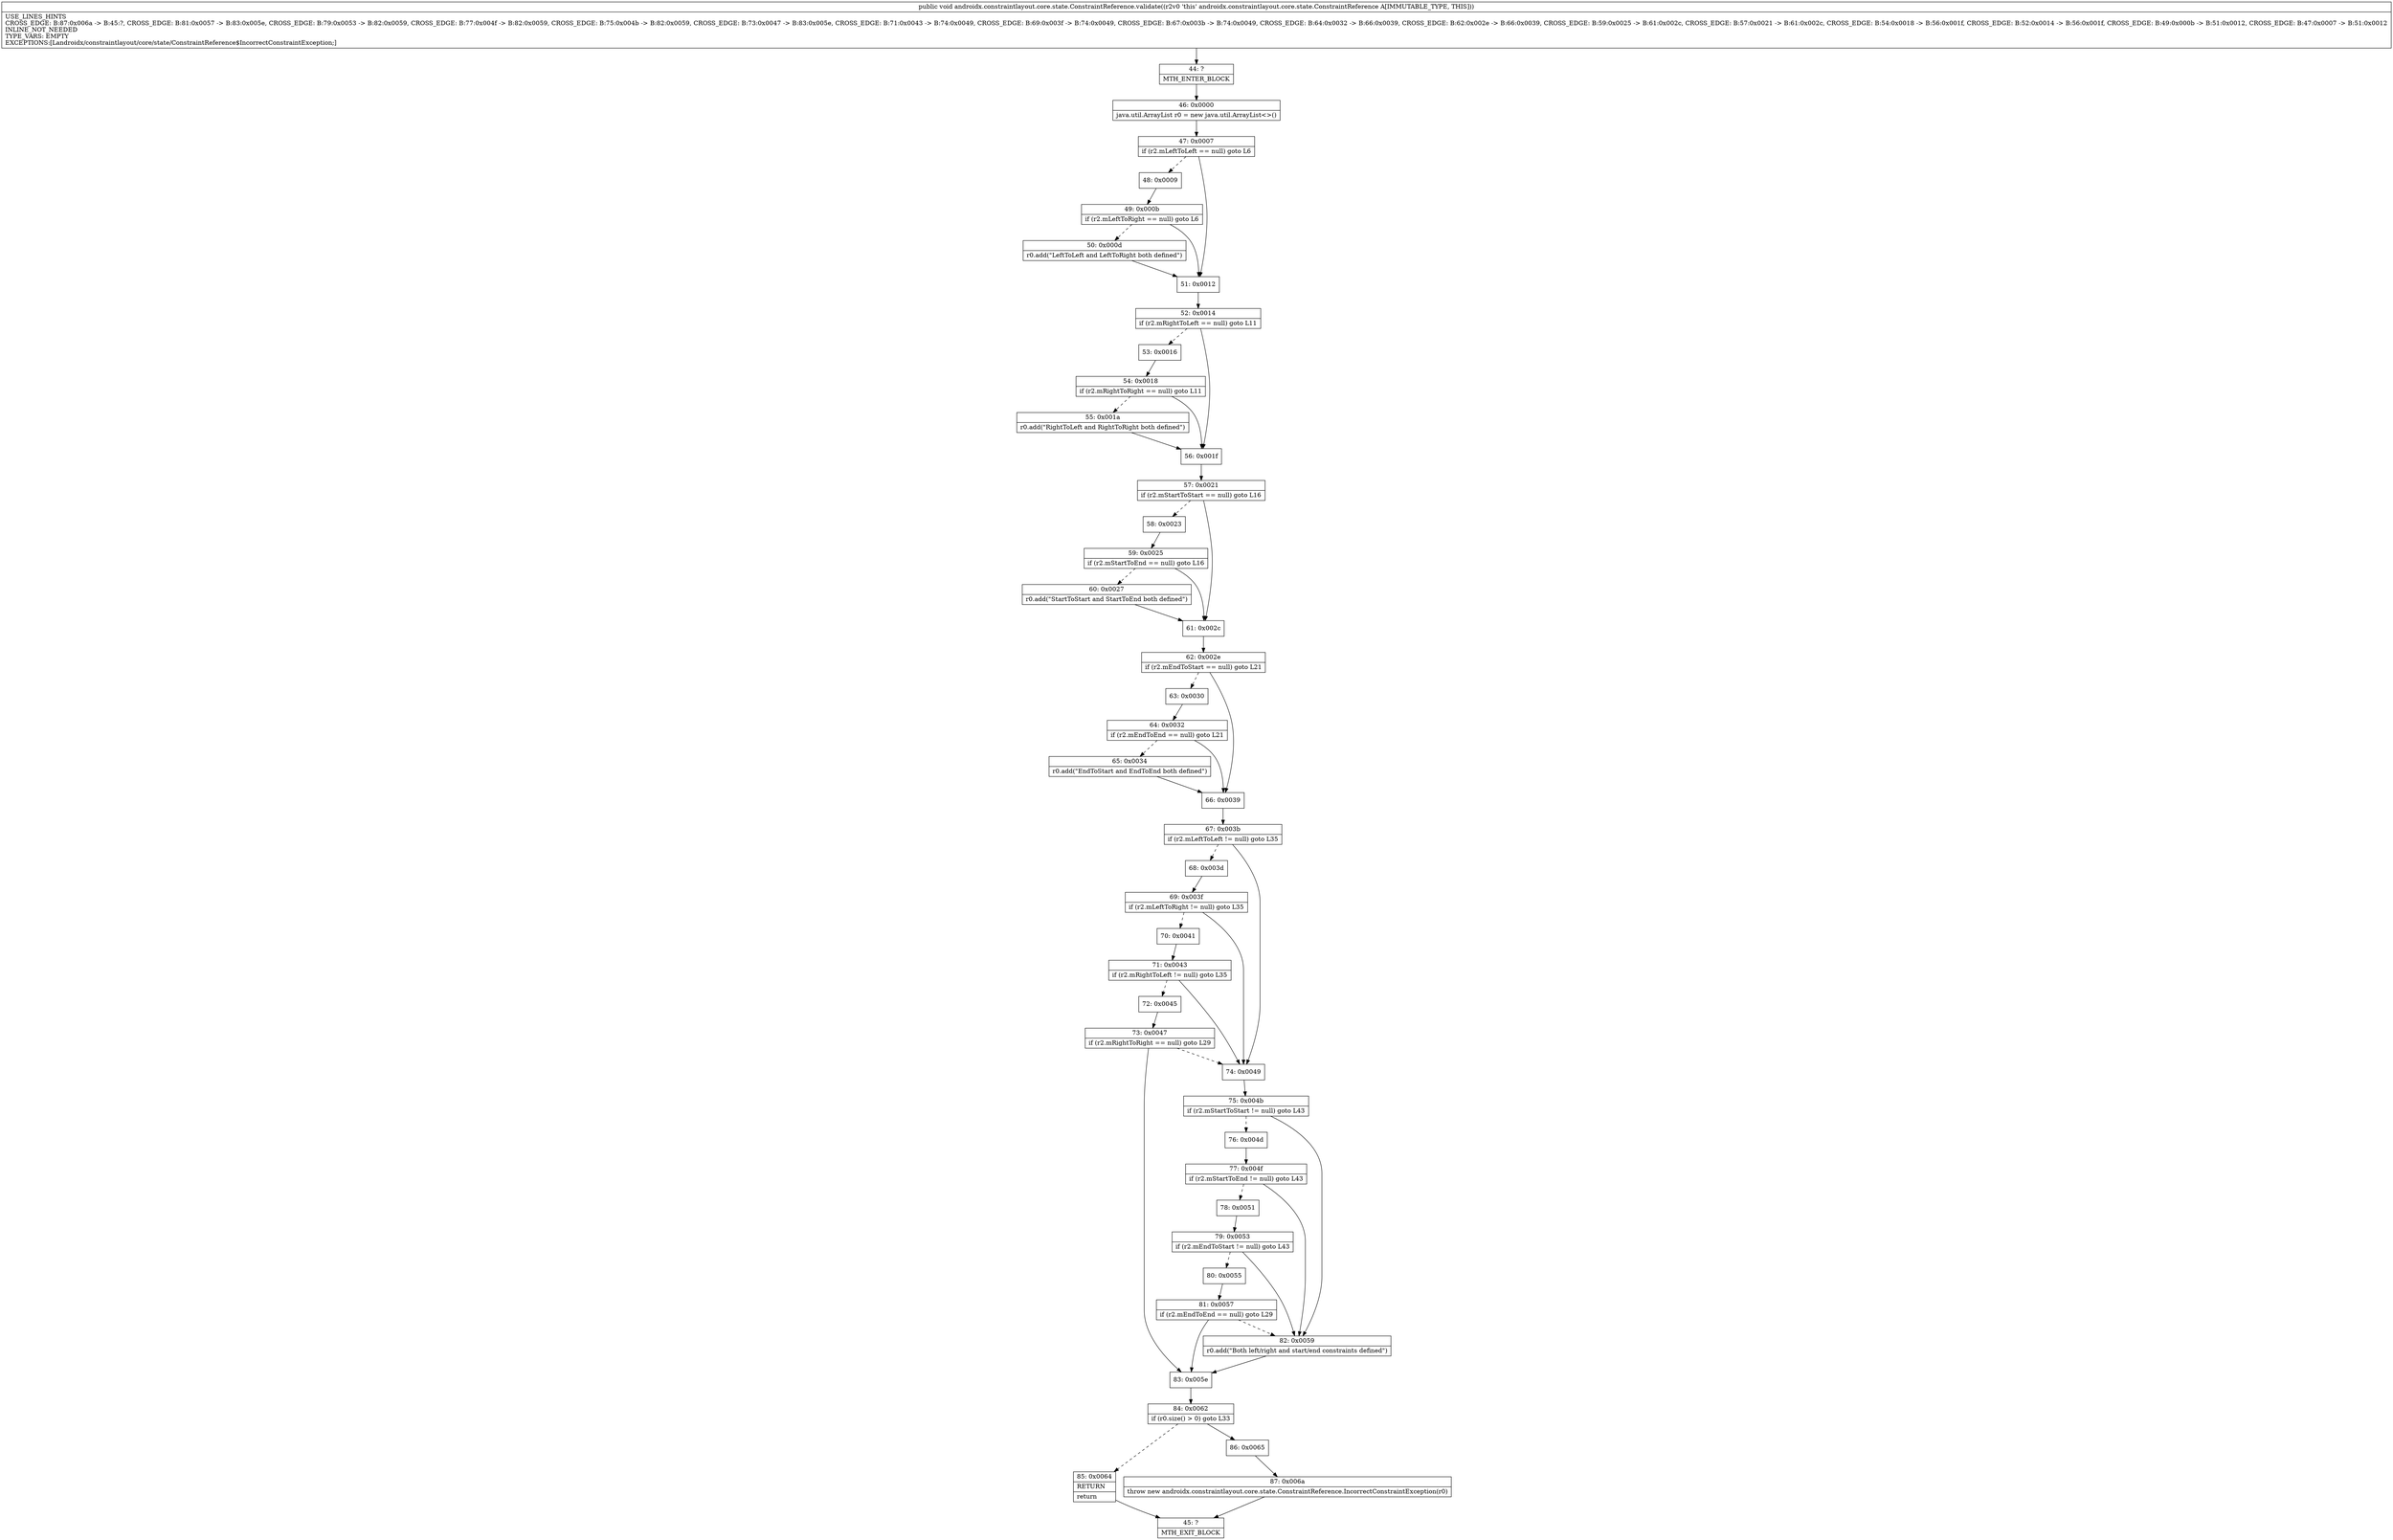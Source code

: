 digraph "CFG forandroidx.constraintlayout.core.state.ConstraintReference.validate()V" {
Node_44 [shape=record,label="{44\:\ ?|MTH_ENTER_BLOCK\l}"];
Node_46 [shape=record,label="{46\:\ 0x0000|java.util.ArrayList r0 = new java.util.ArrayList\<\>()\l}"];
Node_47 [shape=record,label="{47\:\ 0x0007|if (r2.mLeftToLeft == null) goto L6\l}"];
Node_48 [shape=record,label="{48\:\ 0x0009}"];
Node_49 [shape=record,label="{49\:\ 0x000b|if (r2.mLeftToRight == null) goto L6\l}"];
Node_50 [shape=record,label="{50\:\ 0x000d|r0.add(\"LeftToLeft and LeftToRight both defined\")\l}"];
Node_51 [shape=record,label="{51\:\ 0x0012}"];
Node_52 [shape=record,label="{52\:\ 0x0014|if (r2.mRightToLeft == null) goto L11\l}"];
Node_53 [shape=record,label="{53\:\ 0x0016}"];
Node_54 [shape=record,label="{54\:\ 0x0018|if (r2.mRightToRight == null) goto L11\l}"];
Node_55 [shape=record,label="{55\:\ 0x001a|r0.add(\"RightToLeft and RightToRight both defined\")\l}"];
Node_56 [shape=record,label="{56\:\ 0x001f}"];
Node_57 [shape=record,label="{57\:\ 0x0021|if (r2.mStartToStart == null) goto L16\l}"];
Node_58 [shape=record,label="{58\:\ 0x0023}"];
Node_59 [shape=record,label="{59\:\ 0x0025|if (r2.mStartToEnd == null) goto L16\l}"];
Node_60 [shape=record,label="{60\:\ 0x0027|r0.add(\"StartToStart and StartToEnd both defined\")\l}"];
Node_61 [shape=record,label="{61\:\ 0x002c}"];
Node_62 [shape=record,label="{62\:\ 0x002e|if (r2.mEndToStart == null) goto L21\l}"];
Node_63 [shape=record,label="{63\:\ 0x0030}"];
Node_64 [shape=record,label="{64\:\ 0x0032|if (r2.mEndToEnd == null) goto L21\l}"];
Node_65 [shape=record,label="{65\:\ 0x0034|r0.add(\"EndToStart and EndToEnd both defined\")\l}"];
Node_66 [shape=record,label="{66\:\ 0x0039}"];
Node_67 [shape=record,label="{67\:\ 0x003b|if (r2.mLeftToLeft != null) goto L35\l}"];
Node_68 [shape=record,label="{68\:\ 0x003d}"];
Node_69 [shape=record,label="{69\:\ 0x003f|if (r2.mLeftToRight != null) goto L35\l}"];
Node_70 [shape=record,label="{70\:\ 0x0041}"];
Node_71 [shape=record,label="{71\:\ 0x0043|if (r2.mRightToLeft != null) goto L35\l}"];
Node_72 [shape=record,label="{72\:\ 0x0045}"];
Node_73 [shape=record,label="{73\:\ 0x0047|if (r2.mRightToRight == null) goto L29\l}"];
Node_83 [shape=record,label="{83\:\ 0x005e}"];
Node_84 [shape=record,label="{84\:\ 0x0062|if (r0.size() \> 0) goto L33\l}"];
Node_85 [shape=record,label="{85\:\ 0x0064|RETURN\l|return\l}"];
Node_45 [shape=record,label="{45\:\ ?|MTH_EXIT_BLOCK\l}"];
Node_86 [shape=record,label="{86\:\ 0x0065}"];
Node_87 [shape=record,label="{87\:\ 0x006a|throw new androidx.constraintlayout.core.state.ConstraintReference.IncorrectConstraintException(r0)\l}"];
Node_74 [shape=record,label="{74\:\ 0x0049}"];
Node_75 [shape=record,label="{75\:\ 0x004b|if (r2.mStartToStart != null) goto L43\l}"];
Node_76 [shape=record,label="{76\:\ 0x004d}"];
Node_77 [shape=record,label="{77\:\ 0x004f|if (r2.mStartToEnd != null) goto L43\l}"];
Node_78 [shape=record,label="{78\:\ 0x0051}"];
Node_79 [shape=record,label="{79\:\ 0x0053|if (r2.mEndToStart != null) goto L43\l}"];
Node_80 [shape=record,label="{80\:\ 0x0055}"];
Node_81 [shape=record,label="{81\:\ 0x0057|if (r2.mEndToEnd == null) goto L29\l}"];
Node_82 [shape=record,label="{82\:\ 0x0059|r0.add(\"Both left\/right and start\/end constraints defined\")\l}"];
MethodNode[shape=record,label="{public void androidx.constraintlayout.core.state.ConstraintReference.validate((r2v0 'this' androidx.constraintlayout.core.state.ConstraintReference A[IMMUTABLE_TYPE, THIS]))  | USE_LINES_HINTS\lCROSS_EDGE: B:87:0x006a \-\> B:45:?, CROSS_EDGE: B:81:0x0057 \-\> B:83:0x005e, CROSS_EDGE: B:79:0x0053 \-\> B:82:0x0059, CROSS_EDGE: B:77:0x004f \-\> B:82:0x0059, CROSS_EDGE: B:75:0x004b \-\> B:82:0x0059, CROSS_EDGE: B:73:0x0047 \-\> B:83:0x005e, CROSS_EDGE: B:71:0x0043 \-\> B:74:0x0049, CROSS_EDGE: B:69:0x003f \-\> B:74:0x0049, CROSS_EDGE: B:67:0x003b \-\> B:74:0x0049, CROSS_EDGE: B:64:0x0032 \-\> B:66:0x0039, CROSS_EDGE: B:62:0x002e \-\> B:66:0x0039, CROSS_EDGE: B:59:0x0025 \-\> B:61:0x002c, CROSS_EDGE: B:57:0x0021 \-\> B:61:0x002c, CROSS_EDGE: B:54:0x0018 \-\> B:56:0x001f, CROSS_EDGE: B:52:0x0014 \-\> B:56:0x001f, CROSS_EDGE: B:49:0x000b \-\> B:51:0x0012, CROSS_EDGE: B:47:0x0007 \-\> B:51:0x0012\lINLINE_NOT_NEEDED\lTYPE_VARS: EMPTY\lEXCEPTIONS:[Landroidx\/constraintlayout\/core\/state\/ConstraintReference$IncorrectConstraintException;]\l}"];
MethodNode -> Node_44;Node_44 -> Node_46;
Node_46 -> Node_47;
Node_47 -> Node_48[style=dashed];
Node_47 -> Node_51;
Node_48 -> Node_49;
Node_49 -> Node_50[style=dashed];
Node_49 -> Node_51;
Node_50 -> Node_51;
Node_51 -> Node_52;
Node_52 -> Node_53[style=dashed];
Node_52 -> Node_56;
Node_53 -> Node_54;
Node_54 -> Node_55[style=dashed];
Node_54 -> Node_56;
Node_55 -> Node_56;
Node_56 -> Node_57;
Node_57 -> Node_58[style=dashed];
Node_57 -> Node_61;
Node_58 -> Node_59;
Node_59 -> Node_60[style=dashed];
Node_59 -> Node_61;
Node_60 -> Node_61;
Node_61 -> Node_62;
Node_62 -> Node_63[style=dashed];
Node_62 -> Node_66;
Node_63 -> Node_64;
Node_64 -> Node_65[style=dashed];
Node_64 -> Node_66;
Node_65 -> Node_66;
Node_66 -> Node_67;
Node_67 -> Node_68[style=dashed];
Node_67 -> Node_74;
Node_68 -> Node_69;
Node_69 -> Node_70[style=dashed];
Node_69 -> Node_74;
Node_70 -> Node_71;
Node_71 -> Node_72[style=dashed];
Node_71 -> Node_74;
Node_72 -> Node_73;
Node_73 -> Node_74[style=dashed];
Node_73 -> Node_83;
Node_83 -> Node_84;
Node_84 -> Node_85[style=dashed];
Node_84 -> Node_86;
Node_85 -> Node_45;
Node_86 -> Node_87;
Node_87 -> Node_45;
Node_74 -> Node_75;
Node_75 -> Node_76[style=dashed];
Node_75 -> Node_82;
Node_76 -> Node_77;
Node_77 -> Node_78[style=dashed];
Node_77 -> Node_82;
Node_78 -> Node_79;
Node_79 -> Node_80[style=dashed];
Node_79 -> Node_82;
Node_80 -> Node_81;
Node_81 -> Node_82[style=dashed];
Node_81 -> Node_83;
Node_82 -> Node_83;
}

